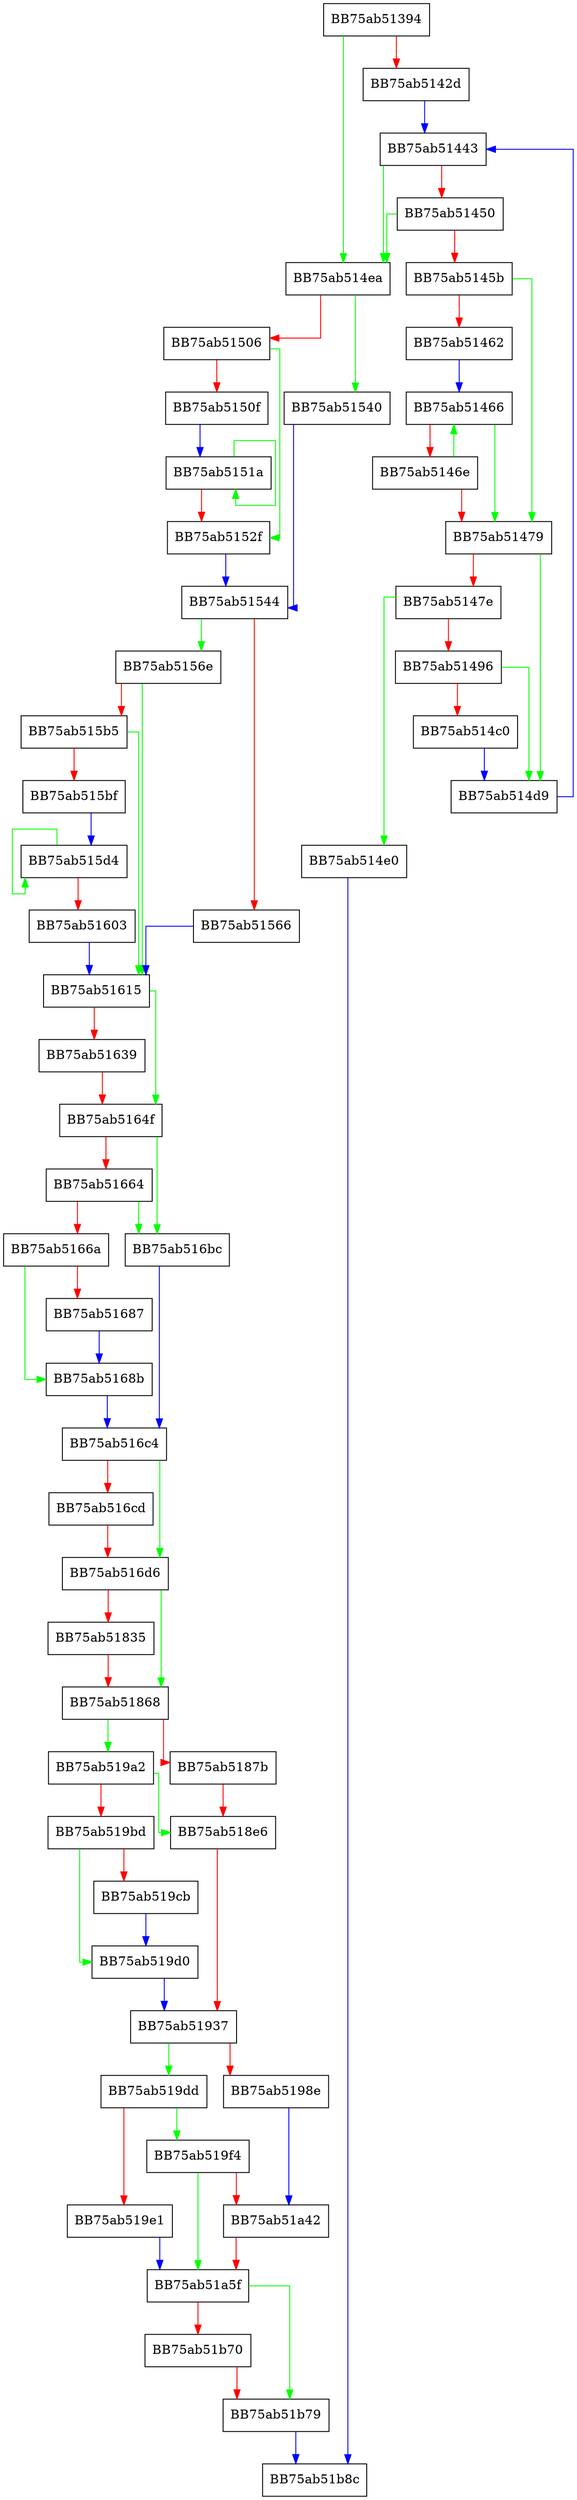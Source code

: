 digraph multiSelectOrderBy {
  node [shape="box"];
  graph [splines=ortho];
  BB75ab51394 -> BB75ab514ea [color="green"];
  BB75ab51394 -> BB75ab5142d [color="red"];
  BB75ab5142d -> BB75ab51443 [color="blue"];
  BB75ab51443 -> BB75ab514ea [color="green"];
  BB75ab51443 -> BB75ab51450 [color="red"];
  BB75ab51450 -> BB75ab514ea [color="green"];
  BB75ab51450 -> BB75ab5145b [color="red"];
  BB75ab5145b -> BB75ab51479 [color="green"];
  BB75ab5145b -> BB75ab51462 [color="red"];
  BB75ab51462 -> BB75ab51466 [color="blue"];
  BB75ab51466 -> BB75ab51479 [color="green"];
  BB75ab51466 -> BB75ab5146e [color="red"];
  BB75ab5146e -> BB75ab51466 [color="green"];
  BB75ab5146e -> BB75ab51479 [color="red"];
  BB75ab51479 -> BB75ab514d9 [color="green"];
  BB75ab51479 -> BB75ab5147e [color="red"];
  BB75ab5147e -> BB75ab514e0 [color="green"];
  BB75ab5147e -> BB75ab51496 [color="red"];
  BB75ab51496 -> BB75ab514d9 [color="green"];
  BB75ab51496 -> BB75ab514c0 [color="red"];
  BB75ab514c0 -> BB75ab514d9 [color="blue"];
  BB75ab514d9 -> BB75ab51443 [color="blue"];
  BB75ab514e0 -> BB75ab51b8c [color="blue"];
  BB75ab514ea -> BB75ab51540 [color="green"];
  BB75ab514ea -> BB75ab51506 [color="red"];
  BB75ab51506 -> BB75ab5152f [color="green"];
  BB75ab51506 -> BB75ab5150f [color="red"];
  BB75ab5150f -> BB75ab5151a [color="blue"];
  BB75ab5151a -> BB75ab5151a [color="green"];
  BB75ab5151a -> BB75ab5152f [color="red"];
  BB75ab5152f -> BB75ab51544 [color="blue"];
  BB75ab51540 -> BB75ab51544 [color="blue"];
  BB75ab51544 -> BB75ab5156e [color="green"];
  BB75ab51544 -> BB75ab51566 [color="red"];
  BB75ab51566 -> BB75ab51615 [color="blue"];
  BB75ab5156e -> BB75ab51615 [color="green"];
  BB75ab5156e -> BB75ab515b5 [color="red"];
  BB75ab515b5 -> BB75ab51615 [color="green"];
  BB75ab515b5 -> BB75ab515bf [color="red"];
  BB75ab515bf -> BB75ab515d4 [color="blue"];
  BB75ab515d4 -> BB75ab515d4 [color="green"];
  BB75ab515d4 -> BB75ab51603 [color="red"];
  BB75ab51603 -> BB75ab51615 [color="blue"];
  BB75ab51615 -> BB75ab5164f [color="green"];
  BB75ab51615 -> BB75ab51639 [color="red"];
  BB75ab51639 -> BB75ab5164f [color="red"];
  BB75ab5164f -> BB75ab516bc [color="green"];
  BB75ab5164f -> BB75ab51664 [color="red"];
  BB75ab51664 -> BB75ab516bc [color="green"];
  BB75ab51664 -> BB75ab5166a [color="red"];
  BB75ab5166a -> BB75ab5168b [color="green"];
  BB75ab5166a -> BB75ab51687 [color="red"];
  BB75ab51687 -> BB75ab5168b [color="blue"];
  BB75ab5168b -> BB75ab516c4 [color="blue"];
  BB75ab516bc -> BB75ab516c4 [color="blue"];
  BB75ab516c4 -> BB75ab516d6 [color="green"];
  BB75ab516c4 -> BB75ab516cd [color="red"];
  BB75ab516cd -> BB75ab516d6 [color="red"];
  BB75ab516d6 -> BB75ab51868 [color="green"];
  BB75ab516d6 -> BB75ab51835 [color="red"];
  BB75ab51835 -> BB75ab51868 [color="red"];
  BB75ab51868 -> BB75ab519a2 [color="green"];
  BB75ab51868 -> BB75ab5187b [color="red"];
  BB75ab5187b -> BB75ab518e6 [color="red"];
  BB75ab518e6 -> BB75ab51937 [color="red"];
  BB75ab51937 -> BB75ab519dd [color="green"];
  BB75ab51937 -> BB75ab5198e [color="red"];
  BB75ab5198e -> BB75ab51a42 [color="blue"];
  BB75ab519a2 -> BB75ab518e6 [color="green"];
  BB75ab519a2 -> BB75ab519bd [color="red"];
  BB75ab519bd -> BB75ab519d0 [color="green"];
  BB75ab519bd -> BB75ab519cb [color="red"];
  BB75ab519cb -> BB75ab519d0 [color="blue"];
  BB75ab519d0 -> BB75ab51937 [color="blue"];
  BB75ab519dd -> BB75ab519f4 [color="green"];
  BB75ab519dd -> BB75ab519e1 [color="red"];
  BB75ab519e1 -> BB75ab51a5f [color="blue"];
  BB75ab519f4 -> BB75ab51a5f [color="green"];
  BB75ab519f4 -> BB75ab51a42 [color="red"];
  BB75ab51a42 -> BB75ab51a5f [color="red"];
  BB75ab51a5f -> BB75ab51b79 [color="green"];
  BB75ab51a5f -> BB75ab51b70 [color="red"];
  BB75ab51b70 -> BB75ab51b79 [color="red"];
  BB75ab51b79 -> BB75ab51b8c [color="blue"];
}